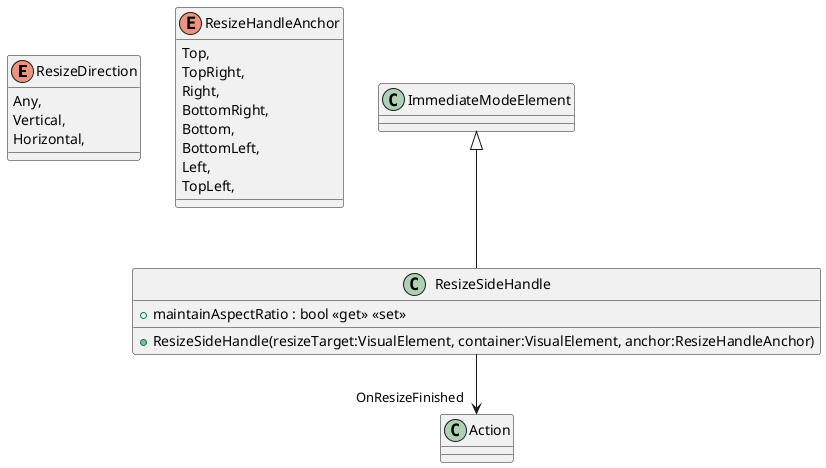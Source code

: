 @startuml
enum ResizeDirection {
    Any,
    Vertical,
    Horizontal,
}
enum ResizeHandleAnchor {
    Top,
    TopRight,
    Right,
    BottomRight,
    Bottom,
    BottomLeft,
    Left,
    TopLeft,
}
class ResizeSideHandle {
    + maintainAspectRatio : bool <<get>> <<set>>
    + ResizeSideHandle(resizeTarget:VisualElement, container:VisualElement, anchor:ResizeHandleAnchor)
}
ImmediateModeElement <|-- ResizeSideHandle
ResizeSideHandle --> "OnResizeFinished" Action
@enduml
